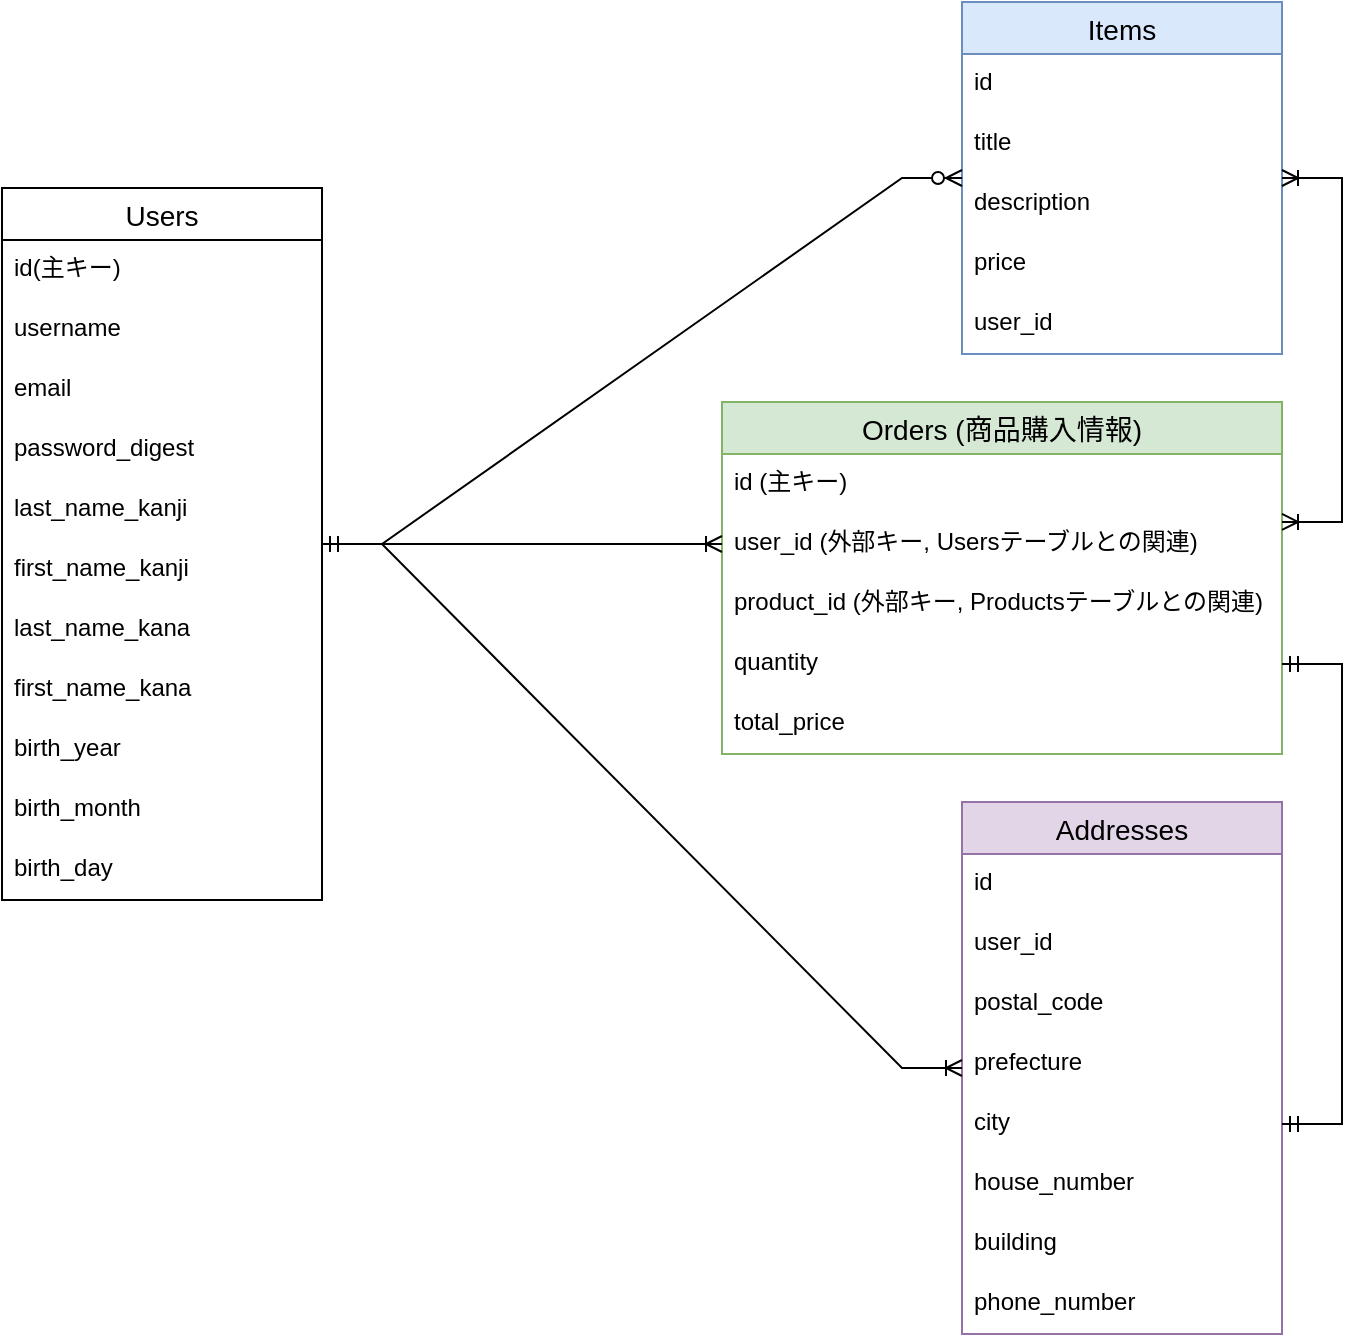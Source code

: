 <mxfile>
    <diagram id="xmf_H8ivxcpESl9IBIWm" name="ページ1">
        <mxGraphModel dx="1456" dy="779" grid="1" gridSize="10" guides="1" tooltips="1" connect="1" arrows="1" fold="1" page="1" pageScale="1" pageWidth="827" pageHeight="1169" math="0" shadow="0">
            <root>
                <mxCell id="0"/>
                <mxCell id="1" parent="0"/>
                <mxCell id="4w7S4Axio3GxdhxxVglE-28" value="Users" style="swimlane;fontStyle=0;childLayout=stackLayout;horizontal=1;startSize=26;horizontalStack=0;resizeParent=1;resizeParentMax=0;resizeLast=0;collapsible=1;marginBottom=0;align=center;fontSize=14;" vertex="1" parent="1">
                    <mxGeometry x="40" y="133" width="160" height="356" as="geometry"/>
                </mxCell>
                <mxCell id="4w7S4Axio3GxdhxxVglE-29" value="id(主キー)" style="text;strokeColor=none;fillColor=none;spacingLeft=4;spacingRight=4;overflow=hidden;rotatable=0;points=[[0,0.5],[1,0.5]];portConstraint=eastwest;fontSize=12;" vertex="1" parent="4w7S4Axio3GxdhxxVglE-28">
                    <mxGeometry y="26" width="160" height="30" as="geometry"/>
                </mxCell>
                <mxCell id="4w7S4Axio3GxdhxxVglE-30" value="username" style="text;strokeColor=none;fillColor=none;spacingLeft=4;spacingRight=4;overflow=hidden;rotatable=0;points=[[0,0.5],[1,0.5]];portConstraint=eastwest;fontSize=12;" vertex="1" parent="4w7S4Axio3GxdhxxVglE-28">
                    <mxGeometry y="56" width="160" height="30" as="geometry"/>
                </mxCell>
                <mxCell id="4w7S4Axio3GxdhxxVglE-31" value="email" style="text;strokeColor=none;fillColor=none;spacingLeft=4;spacingRight=4;overflow=hidden;rotatable=0;points=[[0,0.5],[1,0.5]];portConstraint=eastwest;fontSize=12;" vertex="1" parent="4w7S4Axio3GxdhxxVglE-28">
                    <mxGeometry y="86" width="160" height="30" as="geometry"/>
                </mxCell>
                <mxCell id="4w7S4Axio3GxdhxxVglE-32" value="password_digest" style="text;strokeColor=none;fillColor=none;spacingLeft=4;spacingRight=4;overflow=hidden;rotatable=0;points=[[0,0.5],[1,0.5]];portConstraint=eastwest;fontSize=12;" vertex="1" parent="4w7S4Axio3GxdhxxVglE-28">
                    <mxGeometry y="116" width="160" height="30" as="geometry"/>
                </mxCell>
                <mxCell id="4w7S4Axio3GxdhxxVglE-63" value="last_name_kanji" style="text;strokeColor=none;fillColor=none;spacingLeft=4;spacingRight=4;overflow=hidden;rotatable=0;points=[[0,0.5],[1,0.5]];portConstraint=eastwest;fontSize=12;fontFamily=Helvetica;fontColor=default;" vertex="1" parent="4w7S4Axio3GxdhxxVglE-28">
                    <mxGeometry y="146" width="160" height="30" as="geometry"/>
                </mxCell>
                <mxCell id="4w7S4Axio3GxdhxxVglE-64" value="first_name_kanji" style="text;strokeColor=none;fillColor=none;spacingLeft=4;spacingRight=4;overflow=hidden;rotatable=0;points=[[0,0.5],[1,0.5]];portConstraint=eastwest;fontSize=12;fontFamily=Helvetica;fontColor=default;" vertex="1" parent="4w7S4Axio3GxdhxxVglE-28">
                    <mxGeometry y="176" width="160" height="30" as="geometry"/>
                </mxCell>
                <mxCell id="4w7S4Axio3GxdhxxVglE-65" value="last_name_kana" style="text;strokeColor=none;fillColor=none;spacingLeft=4;spacingRight=4;overflow=hidden;rotatable=0;points=[[0,0.5],[1,0.5]];portConstraint=eastwest;fontSize=12;fontFamily=Helvetica;fontColor=default;" vertex="1" parent="4w7S4Axio3GxdhxxVglE-28">
                    <mxGeometry y="206" width="160" height="30" as="geometry"/>
                </mxCell>
                <mxCell id="4w7S4Axio3GxdhxxVglE-66" value="first_name_kana" style="text;strokeColor=none;fillColor=none;spacingLeft=4;spacingRight=4;overflow=hidden;rotatable=0;points=[[0,0.5],[1,0.5]];portConstraint=eastwest;fontSize=12;fontFamily=Helvetica;fontColor=default;" vertex="1" parent="4w7S4Axio3GxdhxxVglE-28">
                    <mxGeometry y="236" width="160" height="30" as="geometry"/>
                </mxCell>
                <mxCell id="4w7S4Axio3GxdhxxVglE-68" value="birth_year" style="text;strokeColor=none;fillColor=none;spacingLeft=4;spacingRight=4;overflow=hidden;rotatable=0;points=[[0,0.5],[1,0.5]];portConstraint=eastwest;fontSize=12;fontFamily=Helvetica;fontColor=default;" vertex="1" parent="4w7S4Axio3GxdhxxVglE-28">
                    <mxGeometry y="266" width="160" height="30" as="geometry"/>
                </mxCell>
                <mxCell id="4w7S4Axio3GxdhxxVglE-67" value="birth_month" style="text;strokeColor=none;fillColor=none;spacingLeft=4;spacingRight=4;overflow=hidden;rotatable=0;points=[[0,0.5],[1,0.5]];portConstraint=eastwest;fontSize=12;fontFamily=Helvetica;fontColor=default;" vertex="1" parent="4w7S4Axio3GxdhxxVglE-28">
                    <mxGeometry y="296" width="160" height="30" as="geometry"/>
                </mxCell>
                <mxCell id="4w7S4Axio3GxdhxxVglE-69" value="birth_day" style="text;strokeColor=none;fillColor=none;spacingLeft=4;spacingRight=4;overflow=hidden;rotatable=0;points=[[0,0.5],[1,0.5]];portConstraint=eastwest;fontSize=12;fontFamily=Helvetica;fontColor=default;" vertex="1" parent="4w7S4Axio3GxdhxxVglE-28">
                    <mxGeometry y="326" width="160" height="30" as="geometry"/>
                </mxCell>
                <mxCell id="4w7S4Axio3GxdhxxVglE-33" value="Items" style="swimlane;fontStyle=0;childLayout=stackLayout;horizontal=1;startSize=26;horizontalStack=0;resizeParent=1;resizeParentMax=0;resizeLast=0;collapsible=1;marginBottom=0;align=center;fontSize=14;fillColor=#dae8fc;strokeColor=#6c8ebf;" vertex="1" parent="1">
                    <mxGeometry x="520" y="40" width="160" height="176" as="geometry"/>
                </mxCell>
                <mxCell id="4w7S4Axio3GxdhxxVglE-34" value="id" style="text;strokeColor=none;fillColor=none;spacingLeft=4;spacingRight=4;overflow=hidden;rotatable=0;points=[[0,0.5],[1,0.5]];portConstraint=eastwest;fontSize=12;" vertex="1" parent="4w7S4Axio3GxdhxxVglE-33">
                    <mxGeometry y="26" width="160" height="30" as="geometry"/>
                </mxCell>
                <mxCell id="4w7S4Axio3GxdhxxVglE-35" value="title" style="text;strokeColor=none;fillColor=none;spacingLeft=4;spacingRight=4;overflow=hidden;rotatable=0;points=[[0,0.5],[1,0.5]];portConstraint=eastwest;fontSize=12;" vertex="1" parent="4w7S4Axio3GxdhxxVglE-33">
                    <mxGeometry y="56" width="160" height="30" as="geometry"/>
                </mxCell>
                <mxCell id="4w7S4Axio3GxdhxxVglE-36" value="description" style="text;strokeColor=none;fillColor=none;spacingLeft=4;spacingRight=4;overflow=hidden;rotatable=0;points=[[0,0.5],[1,0.5]];portConstraint=eastwest;fontSize=12;" vertex="1" parent="4w7S4Axio3GxdhxxVglE-33">
                    <mxGeometry y="86" width="160" height="30" as="geometry"/>
                </mxCell>
                <mxCell id="4w7S4Axio3GxdhxxVglE-37" value="price" style="text;strokeColor=none;fillColor=none;spacingLeft=4;spacingRight=4;overflow=hidden;rotatable=0;points=[[0,0.5],[1,0.5]];portConstraint=eastwest;fontSize=12;" vertex="1" parent="4w7S4Axio3GxdhxxVglE-33">
                    <mxGeometry y="116" width="160" height="30" as="geometry"/>
                </mxCell>
                <mxCell id="4w7S4Axio3GxdhxxVglE-38" value="user_id" style="text;strokeColor=none;fillColor=none;spacingLeft=4;spacingRight=4;overflow=hidden;rotatable=0;points=[[0,0.5],[1,0.5]];portConstraint=eastwest;fontSize=12;" vertex="1" parent="4w7S4Axio3GxdhxxVglE-33">
                    <mxGeometry y="146" width="160" height="30" as="geometry"/>
                </mxCell>
                <mxCell id="4w7S4Axio3GxdhxxVglE-39" value="Orders (商品購入情報)" style="swimlane;fontStyle=0;childLayout=stackLayout;horizontal=1;startSize=26;horizontalStack=0;resizeParent=1;resizeParentMax=0;resizeLast=0;collapsible=1;marginBottom=0;align=center;fontSize=14;fillColor=#d5e8d4;strokeColor=#82b366;" vertex="1" parent="1">
                    <mxGeometry x="400" y="240" width="280" height="176" as="geometry"/>
                </mxCell>
                <mxCell id="4w7S4Axio3GxdhxxVglE-40" value="id (主キー)" style="text;strokeColor=none;fillColor=none;spacingLeft=4;spacingRight=4;overflow=hidden;rotatable=0;points=[[0,0.5],[1,0.5]];portConstraint=eastwest;fontSize=12;" vertex="1" parent="4w7S4Axio3GxdhxxVglE-39">
                    <mxGeometry y="26" width="280" height="30" as="geometry"/>
                </mxCell>
                <mxCell id="4w7S4Axio3GxdhxxVglE-41" value="user_id (外部キー, Usersテーブルとの関連)" style="text;strokeColor=none;fillColor=none;spacingLeft=4;spacingRight=4;overflow=hidden;rotatable=0;points=[[0,0.5],[1,0.5]];portConstraint=eastwest;fontSize=12;" vertex="1" parent="4w7S4Axio3GxdhxxVglE-39">
                    <mxGeometry y="56" width="280" height="30" as="geometry"/>
                </mxCell>
                <mxCell id="4w7S4Axio3GxdhxxVglE-42" value="product_id (外部キー, Productsテーブルとの関連)" style="text;strokeColor=none;fillColor=none;spacingLeft=4;spacingRight=4;overflow=hidden;rotatable=0;points=[[0,0.5],[1,0.5]];portConstraint=eastwest;fontSize=12;" vertex="1" parent="4w7S4Axio3GxdhxxVglE-39">
                    <mxGeometry y="86" width="280" height="30" as="geometry"/>
                </mxCell>
                <mxCell id="4w7S4Axio3GxdhxxVglE-43" value="quantity" style="text;strokeColor=none;fillColor=none;spacingLeft=4;spacingRight=4;overflow=hidden;rotatable=0;points=[[0,0.5],[1,0.5]];portConstraint=eastwest;fontSize=12;" vertex="1" parent="4w7S4Axio3GxdhxxVglE-39">
                    <mxGeometry y="116" width="280" height="30" as="geometry"/>
                </mxCell>
                <mxCell id="4w7S4Axio3GxdhxxVglE-44" value="total_price" style="text;strokeColor=none;fillColor=none;spacingLeft=4;spacingRight=4;overflow=hidden;rotatable=0;points=[[0,0.5],[1,0.5]];portConstraint=eastwest;fontSize=12;" vertex="1" parent="4w7S4Axio3GxdhxxVglE-39">
                    <mxGeometry y="146" width="280" height="30" as="geometry"/>
                </mxCell>
                <mxCell id="4w7S4Axio3GxdhxxVglE-54" value="" style="edgeStyle=entityRelationEdgeStyle;fontSize=12;html=1;endArrow=ERoneToMany;startArrow=ERoneToMany;rounded=0;labelBackgroundColor=default;strokeColor=default;fontFamily=Helvetica;fontColor=default;shape=connector;exitX=1;exitY=0.133;exitDx=0;exitDy=0;exitPerimeter=0;" edge="1" parent="1" source="4w7S4Axio3GxdhxxVglE-41" target="4w7S4Axio3GxdhxxVglE-33">
                    <mxGeometry width="100" height="100" relative="1" as="geometry">
                        <mxPoint x="690" y="290" as="sourcePoint"/>
                        <mxPoint x="560" y="670" as="targetPoint"/>
                    </mxGeometry>
                </mxCell>
                <mxCell id="4w7S4Axio3GxdhxxVglE-57" value="Addresses" style="swimlane;fontStyle=0;childLayout=stackLayout;horizontal=1;startSize=26;horizontalStack=0;resizeParent=1;resizeParentMax=0;resizeLast=0;collapsible=1;marginBottom=0;align=center;fontSize=14;fontFamily=Helvetica;fillColor=#e1d5e7;strokeColor=#9673a6;" vertex="1" parent="1">
                    <mxGeometry x="520" y="440" width="160" height="266" as="geometry"/>
                </mxCell>
                <mxCell id="4w7S4Axio3GxdhxxVglE-58" value="id" style="text;strokeColor=none;fillColor=none;spacingLeft=4;spacingRight=4;overflow=hidden;rotatable=0;points=[[0,0.5],[1,0.5]];portConstraint=eastwest;fontSize=12;fontFamily=Helvetica;fontColor=default;" vertex="1" parent="4w7S4Axio3GxdhxxVglE-57">
                    <mxGeometry y="26" width="160" height="30" as="geometry"/>
                </mxCell>
                <mxCell id="4w7S4Axio3GxdhxxVglE-59" value="user_id" style="text;strokeColor=none;fillColor=none;spacingLeft=4;spacingRight=4;overflow=hidden;rotatable=0;points=[[0,0.5],[1,0.5]];portConstraint=eastwest;fontSize=12;fontFamily=Helvetica;fontColor=default;" vertex="1" parent="4w7S4Axio3GxdhxxVglE-57">
                    <mxGeometry y="56" width="160" height="30" as="geometry"/>
                </mxCell>
                <mxCell id="4w7S4Axio3GxdhxxVglE-60" value="postal_code" style="text;strokeColor=none;fillColor=none;spacingLeft=4;spacingRight=4;overflow=hidden;rotatable=0;points=[[0,0.5],[1,0.5]];portConstraint=eastwest;fontSize=12;fontFamily=Helvetica;fontColor=default;" vertex="1" parent="4w7S4Axio3GxdhxxVglE-57">
                    <mxGeometry y="86" width="160" height="30" as="geometry"/>
                </mxCell>
                <mxCell id="4w7S4Axio3GxdhxxVglE-70" value="prefecture" style="text;strokeColor=none;fillColor=none;spacingLeft=4;spacingRight=4;overflow=hidden;rotatable=0;points=[[0,0.5],[1,0.5]];portConstraint=eastwest;fontSize=12;fontFamily=Helvetica;fontColor=default;" vertex="1" parent="4w7S4Axio3GxdhxxVglE-57">
                    <mxGeometry y="116" width="160" height="30" as="geometry"/>
                </mxCell>
                <mxCell id="4w7S4Axio3GxdhxxVglE-71" value="city" style="text;strokeColor=none;fillColor=none;spacingLeft=4;spacingRight=4;overflow=hidden;rotatable=0;points=[[0,0.5],[1,0.5]];portConstraint=eastwest;fontSize=12;fontFamily=Helvetica;fontColor=default;" vertex="1" parent="4w7S4Axio3GxdhxxVglE-57">
                    <mxGeometry y="146" width="160" height="30" as="geometry"/>
                </mxCell>
                <mxCell id="4w7S4Axio3GxdhxxVglE-72" value="house_number" style="text;strokeColor=none;fillColor=none;spacingLeft=4;spacingRight=4;overflow=hidden;rotatable=0;points=[[0,0.5],[1,0.5]];portConstraint=eastwest;fontSize=12;fontFamily=Helvetica;fontColor=default;" vertex="1" parent="4w7S4Axio3GxdhxxVglE-57">
                    <mxGeometry y="176" width="160" height="30" as="geometry"/>
                </mxCell>
                <mxCell id="4w7S4Axio3GxdhxxVglE-73" value="building" style="text;strokeColor=none;fillColor=none;spacingLeft=4;spacingRight=4;overflow=hidden;rotatable=0;points=[[0,0.5],[1,0.5]];portConstraint=eastwest;fontSize=12;fontFamily=Helvetica;fontColor=default;" vertex="1" parent="4w7S4Axio3GxdhxxVglE-57">
                    <mxGeometry y="206" width="160" height="30" as="geometry"/>
                </mxCell>
                <mxCell id="4w7S4Axio3GxdhxxVglE-74" value="phone_number" style="text;strokeColor=none;fillColor=none;spacingLeft=4;spacingRight=4;overflow=hidden;rotatable=0;points=[[0,0.5],[1,0.5]];portConstraint=eastwest;fontSize=12;fontFamily=Helvetica;fontColor=default;" vertex="1" parent="4w7S4Axio3GxdhxxVglE-57">
                    <mxGeometry y="236" width="160" height="30" as="geometry"/>
                </mxCell>
                <mxCell id="4w7S4Axio3GxdhxxVglE-75" value="" style="edgeStyle=entityRelationEdgeStyle;fontSize=12;html=1;endArrow=ERmandOne;startArrow=ERmandOne;rounded=0;labelBackgroundColor=default;strokeColor=default;fontFamily=Helvetica;fontColor=default;shape=connector;exitX=1;exitY=0.5;exitDx=0;exitDy=0;entryX=1;entryY=0.5;entryDx=0;entryDy=0;" edge="1" parent="1" source="4w7S4Axio3GxdhxxVglE-71" target="4w7S4Axio3GxdhxxVglE-43">
                    <mxGeometry width="100" height="100" relative="1" as="geometry">
                        <mxPoint x="240" y="585" as="sourcePoint"/>
                        <mxPoint x="340" y="485" as="targetPoint"/>
                    </mxGeometry>
                </mxCell>
                <mxCell id="4w7S4Axio3GxdhxxVglE-76" value="" style="edgeStyle=entityRelationEdgeStyle;fontSize=12;html=1;endArrow=ERzeroToMany;startArrow=ERmandOne;rounded=0;labelBackgroundColor=default;strokeColor=default;fontFamily=Helvetica;fontColor=default;shape=connector;" edge="1" parent="1" source="4w7S4Axio3GxdhxxVglE-28" target="4w7S4Axio3GxdhxxVglE-33">
                    <mxGeometry width="100" height="100" relative="1" as="geometry">
                        <mxPoint x="520" y="440" as="sourcePoint"/>
                        <mxPoint x="620" y="340" as="targetPoint"/>
                    </mxGeometry>
                </mxCell>
                <mxCell id="4w7S4Axio3GxdhxxVglE-77" value="" style="edgeStyle=entityRelationEdgeStyle;fontSize=12;html=1;endArrow=ERoneToMany;startArrow=ERmandOne;rounded=0;labelBackgroundColor=default;strokeColor=default;fontFamily=Helvetica;fontColor=default;shape=connector;" edge="1" parent="1" source="4w7S4Axio3GxdhxxVglE-28" target="4w7S4Axio3GxdhxxVglE-57">
                    <mxGeometry width="100" height="100" relative="1" as="geometry">
                        <mxPoint x="520" y="490" as="sourcePoint"/>
                        <mxPoint x="620" y="390" as="targetPoint"/>
                    </mxGeometry>
                </mxCell>
                <mxCell id="4w7S4Axio3GxdhxxVglE-78" value="" style="edgeStyle=entityRelationEdgeStyle;fontSize=12;html=1;endArrow=ERoneToMany;startArrow=ERmandOne;rounded=0;labelBackgroundColor=default;strokeColor=default;fontFamily=Helvetica;fontColor=default;shape=connector;entryX=0;entryY=0.5;entryDx=0;entryDy=0;" edge="1" parent="1" source="4w7S4Axio3GxdhxxVglE-28" target="4w7S4Axio3GxdhxxVglE-41">
                    <mxGeometry width="100" height="100" relative="1" as="geometry">
                        <mxPoint x="520" y="490" as="sourcePoint"/>
                        <mxPoint x="620" y="390" as="targetPoint"/>
                    </mxGeometry>
                </mxCell>
            </root>
        </mxGraphModel>
    </diagram>
</mxfile>